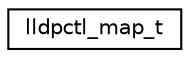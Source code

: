 digraph G
{
  edge [fontname="Helvetica",fontsize="10",labelfontname="Helvetica",labelfontsize="10"];
  node [fontname="Helvetica",fontsize="10",shape=record];
  rankdir="LR";
  Node1 [label="lldpctl_map_t",height=0.2,width=0.4,color="black", fillcolor="white", style="filled",URL="$structlldpctl__map__t.html"];
}
